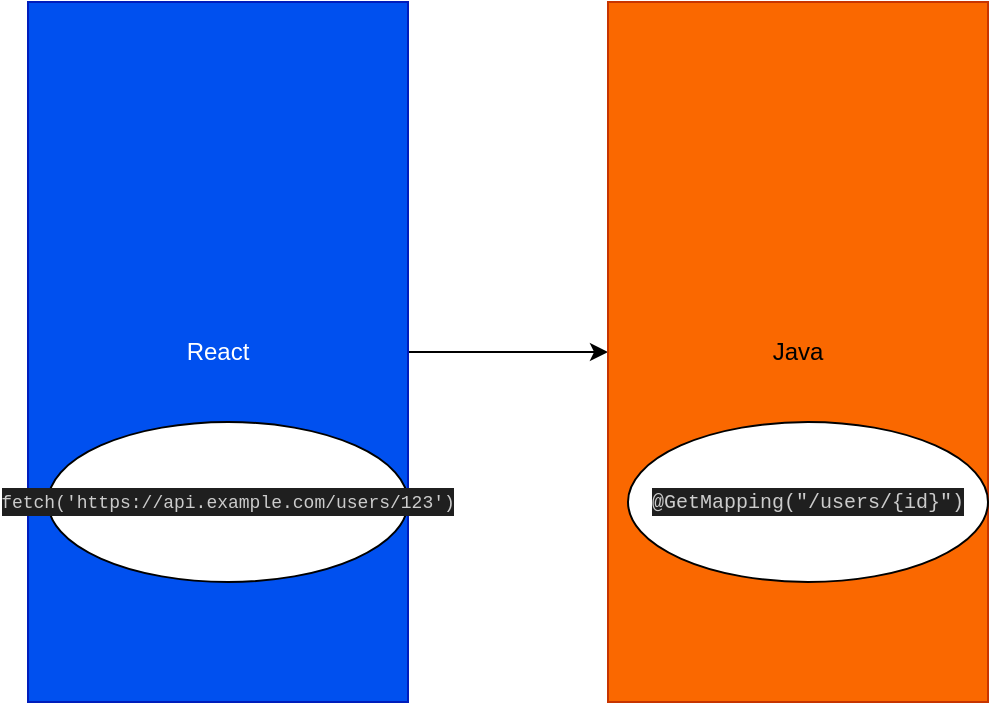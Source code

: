 <mxfile>
    <diagram id="iPgq0o85bSei4h55loML" name="Page-1">
        <mxGraphModel dx="548" dy="515" grid="1" gridSize="10" guides="1" tooltips="1" connect="1" arrows="1" fold="1" page="1" pageScale="1" pageWidth="850" pageHeight="1100" math="0" shadow="0">
            <root>
                <mxCell id="0"/>
                <mxCell id="1" parent="0"/>
                <mxCell id="5" value="" style="edgeStyle=none;html=1;" edge="1" parent="1" source="2" target="3">
                    <mxGeometry relative="1" as="geometry"/>
                </mxCell>
                <mxCell id="2" value="React" style="rounded=0;whiteSpace=wrap;html=1;fillColor=#0050ef;fontColor=#ffffff;strokeColor=#001DBC;" vertex="1" parent="1">
                    <mxGeometry x="50" y="120" width="190" height="350" as="geometry"/>
                </mxCell>
                <mxCell id="3" value="Java" style="rounded=0;whiteSpace=wrap;html=1;fillColor=#fa6800;fontColor=#000000;strokeColor=#C73500;" vertex="1" parent="1">
                    <mxGeometry x="340" y="120" width="190" height="350" as="geometry"/>
                </mxCell>
                <mxCell id="6" value="&lt;div style=&quot;color: rgb(204, 204, 204); font-family: Consolas, &amp;quot;Courier New&amp;quot;, monospace; line-height: 19px; white-space: pre;&quot;&gt;&lt;span style=&quot;color: rgb(204, 204, 204); background-color: light-dark(rgb(31, 31, 31), rgb(255, 51, 51));&quot;&gt;&lt;font style=&quot;font-size: 9px;&quot;&gt;fetch(&#39;https://api.example.com/users/123&#39;)&lt;/font&gt;&lt;/span&gt;&lt;/div&gt;" style="ellipse;whiteSpace=wrap;html=1;" vertex="1" parent="1">
                    <mxGeometry x="60" y="330" width="180" height="80" as="geometry"/>
                </mxCell>
                <mxCell id="7" value="&lt;div style=&quot;color: rgb(204, 204, 204); font-family: Consolas, &amp;quot;Courier New&amp;quot;, monospace; line-height: 19px; white-space: pre;&quot;&gt;&lt;div style=&quot;color: rgb(204, 204, 204); line-height: 19px;&quot;&gt;&lt;span style=&quot;color: rgb(204, 204, 204); background-color: light-dark(rgb(31, 31, 31), rgb(0, 0, 255));&quot;&gt;&lt;font style=&quot;font-size: 10px;&quot;&gt;@GetMapping(&quot;/users/{id}&quot;)&lt;/font&gt;&lt;/span&gt;&lt;/div&gt;&lt;/div&gt;" style="ellipse;whiteSpace=wrap;html=1;" vertex="1" parent="1">
                    <mxGeometry x="350" y="330" width="180" height="80" as="geometry"/>
                </mxCell>
            </root>
        </mxGraphModel>
    </diagram>
</mxfile>